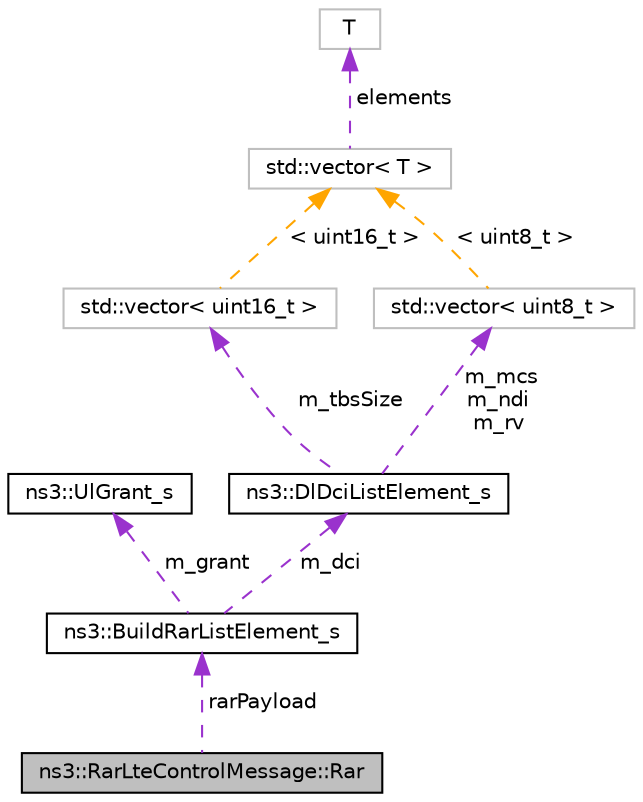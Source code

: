 digraph "ns3::RarLteControlMessage::Rar"
{
 // LATEX_PDF_SIZE
  edge [fontname="Helvetica",fontsize="10",labelfontname="Helvetica",labelfontsize="10"];
  node [fontname="Helvetica",fontsize="10",shape=record];
  Node1 [label="ns3::RarLteControlMessage::Rar",height=0.2,width=0.4,color="black", fillcolor="grey75", style="filled", fontcolor="black",tooltip="a MAC RAR and the corresponding RAPID subheader"];
  Node2 -> Node1 [dir="back",color="darkorchid3",fontsize="10",style="dashed",label=" rarPayload" ,fontname="Helvetica"];
  Node2 [label="ns3::BuildRarListElement_s",height=0.2,width=0.4,color="black", fillcolor="white", style="filled",URL="$structns3_1_1_build_rar_list_element__s.html",tooltip="See section 4.3.10 buildRARListElement."];
  Node3 -> Node2 [dir="back",color="darkorchid3",fontsize="10",style="dashed",label=" m_grant" ,fontname="Helvetica"];
  Node3 [label="ns3::UlGrant_s",height=0.2,width=0.4,color="black", fillcolor="white", style="filled",URL="$structns3_1_1_ul_grant__s.html",tooltip="Substitutive structure for specifying BuildRarListElement_s::m_grant field."];
  Node4 -> Node2 [dir="back",color="darkorchid3",fontsize="10",style="dashed",label=" m_dci" ,fontname="Helvetica"];
  Node4 [label="ns3::DlDciListElement_s",height=0.2,width=0.4,color="black", fillcolor="white", style="filled",URL="$structns3_1_1_dl_dci_list_element__s.html",tooltip="See section 4.3.1 dlDciListElement."];
  Node5 -> Node4 [dir="back",color="darkorchid3",fontsize="10",style="dashed",label=" m_tbsSize" ,fontname="Helvetica"];
  Node5 [label="std::vector\< uint16_t \>",height=0.2,width=0.4,color="grey75", fillcolor="white", style="filled",tooltip=" "];
  Node6 -> Node5 [dir="back",color="orange",fontsize="10",style="dashed",label=" \< uint16_t \>" ,fontname="Helvetica"];
  Node6 [label="std::vector\< T \>",height=0.2,width=0.4,color="grey75", fillcolor="white", style="filled",tooltip=" "];
  Node7 -> Node6 [dir="back",color="darkorchid3",fontsize="10",style="dashed",label=" elements" ,fontname="Helvetica"];
  Node7 [label="T",height=0.2,width=0.4,color="grey75", fillcolor="white", style="filled",tooltip=" "];
  Node8 -> Node4 [dir="back",color="darkorchid3",fontsize="10",style="dashed",label=" m_mcs\nm_ndi\nm_rv" ,fontname="Helvetica"];
  Node8 [label="std::vector\< uint8_t \>",height=0.2,width=0.4,color="grey75", fillcolor="white", style="filled",tooltip=" "];
  Node6 -> Node8 [dir="back",color="orange",fontsize="10",style="dashed",label=" \< uint8_t \>" ,fontname="Helvetica"];
}
